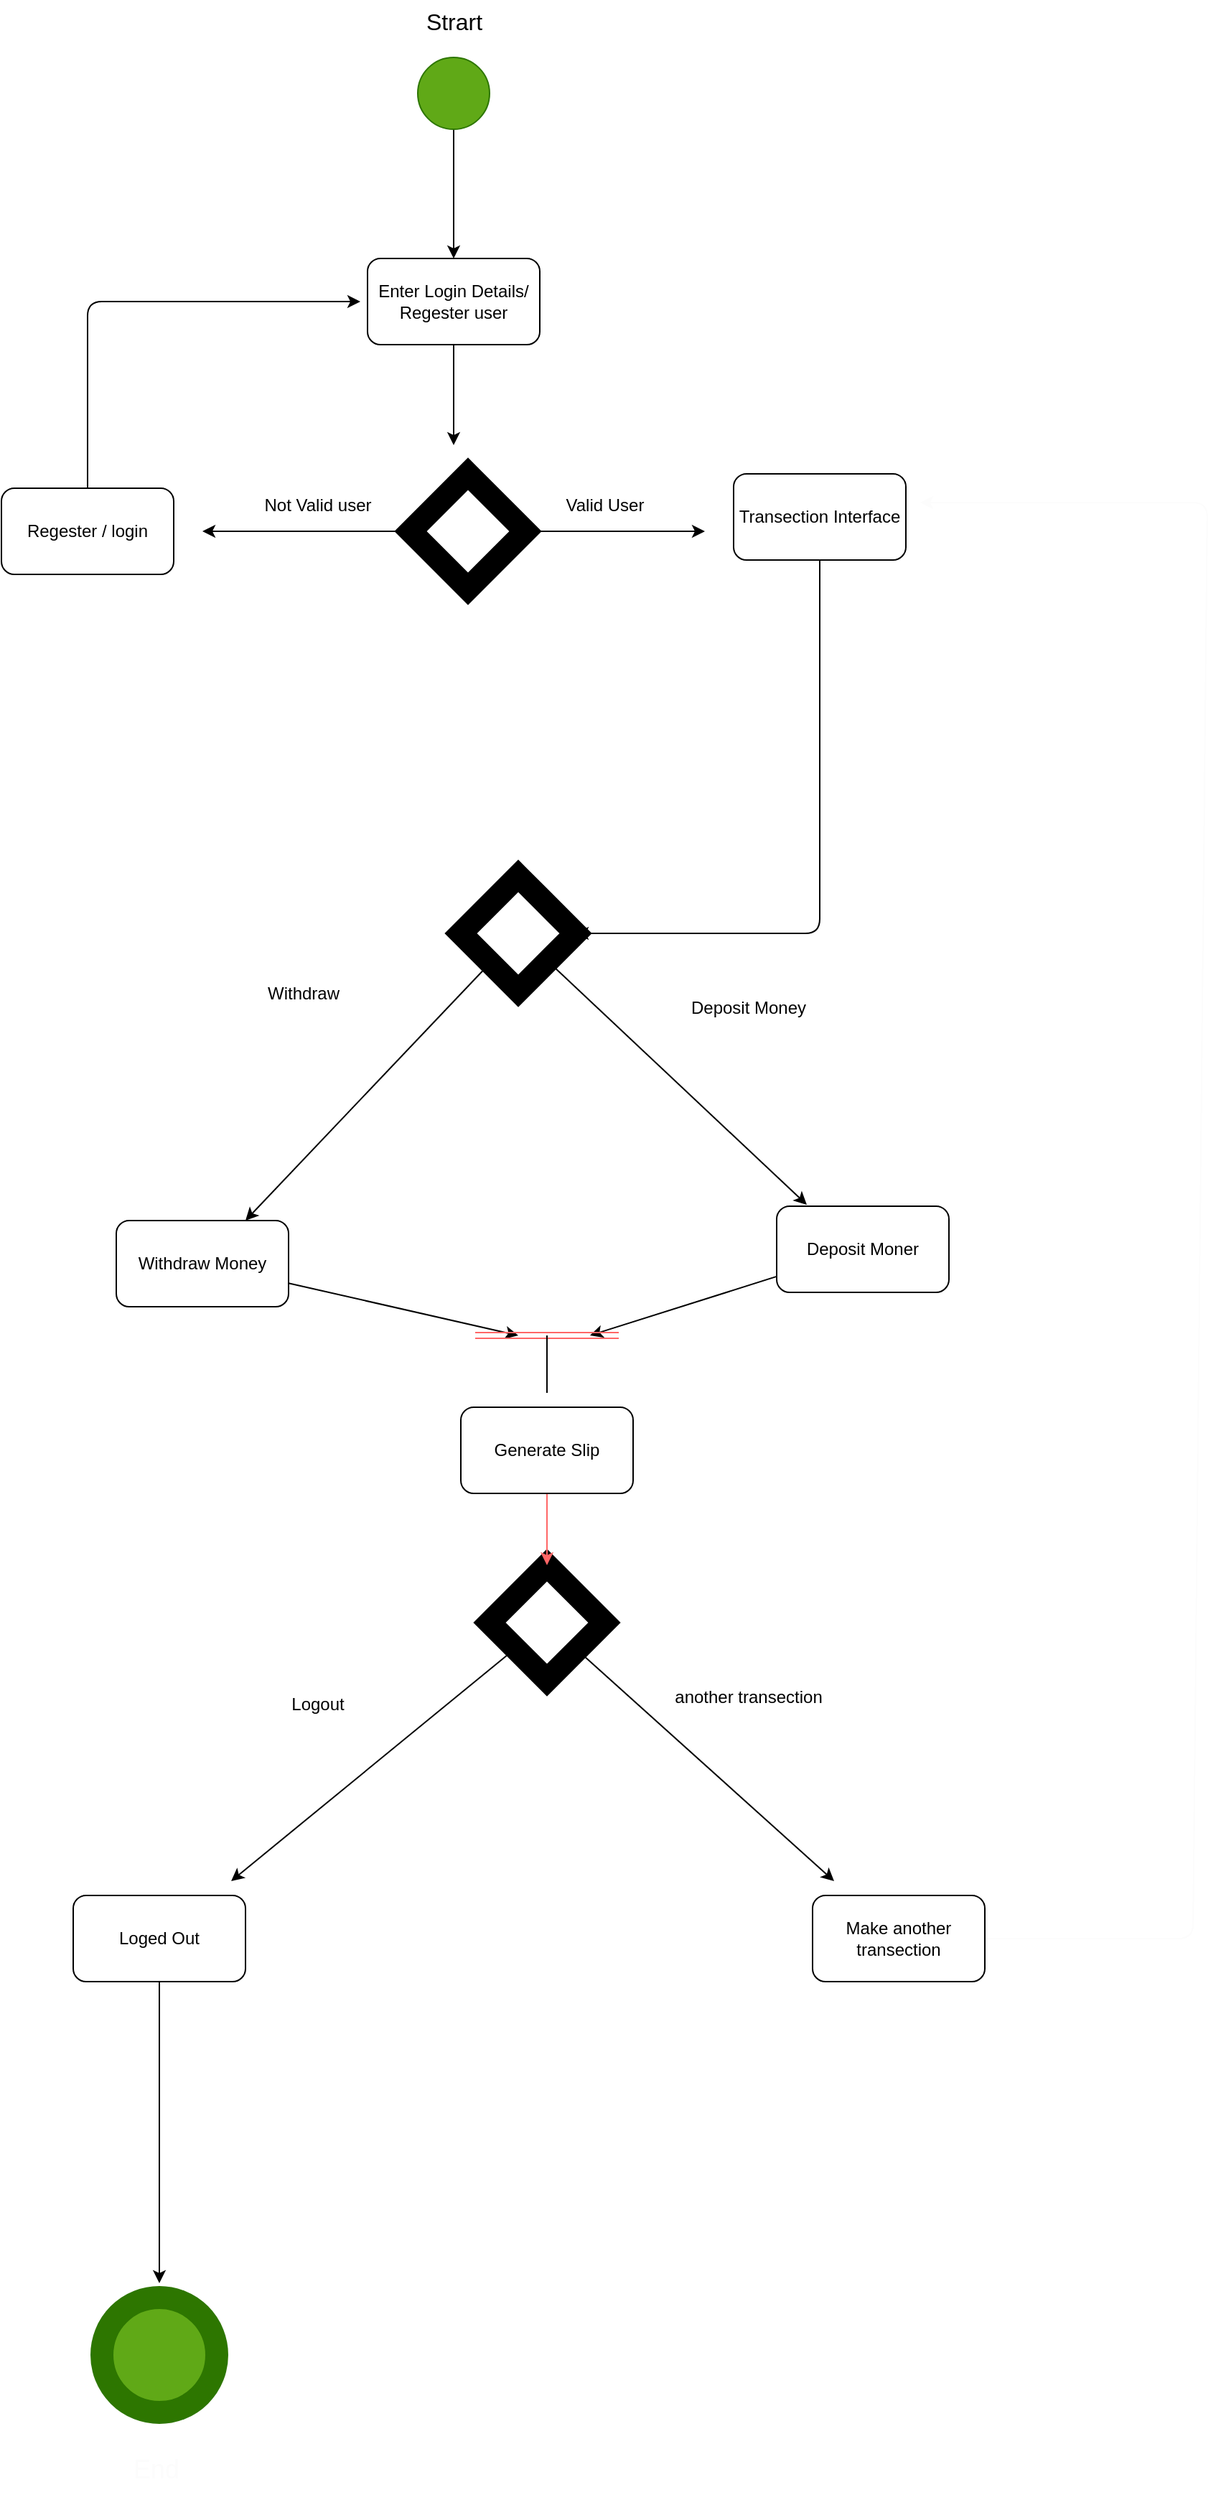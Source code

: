 <mxfile>
    <diagram id="4xQPf5nliKBcf_Qfy6Br" name="Page-1">
        <mxGraphModel dx="601" dy="682" grid="1" gridSize="10" guides="1" tooltips="1" connect="1" arrows="1" fold="1" page="1" pageScale="1" pageWidth="850" pageHeight="1100" math="0" shadow="0">
            <root>
                <mxCell id="0"/>
                <mxCell id="1" parent="0"/>
                <mxCell id="24" style="edgeStyle=none;html=1;exitX=0.5;exitY=1;exitDx=0;exitDy=0;fontSize=31;" parent="1" source="2" edge="1">
                    <mxGeometry relative="1" as="geometry">
                        <mxPoint x="435" y="310" as="targetPoint"/>
                    </mxGeometry>
                </mxCell>
                <mxCell id="2" value="Enter Login Details/ Regester user" style="rounded=1;whiteSpace=wrap;html=1;" parent="1" vertex="1">
                    <mxGeometry x="375" y="180" width="120" height="60" as="geometry"/>
                </mxCell>
                <mxCell id="33" style="edgeStyle=none;html=1;fontSize=12;" parent="1" source="3" target="34" edge="1">
                    <mxGeometry relative="1" as="geometry">
                        <mxPoint x="550" y="650" as="targetPoint"/>
                        <Array as="points">
                            <mxPoint x="690" y="650"/>
                        </Array>
                    </mxGeometry>
                </mxCell>
                <mxCell id="3" value="Transection Interface" style="rounded=1;whiteSpace=wrap;html=1;" parent="1" vertex="1">
                    <mxGeometry x="630" y="330" width="120" height="60" as="geometry"/>
                </mxCell>
                <mxCell id="59" style="edgeStyle=none;html=1;" parent="1" source="4" edge="1">
                    <mxGeometry relative="1" as="geometry">
                        <mxPoint x="370" y="210" as="targetPoint"/>
                        <Array as="points">
                            <mxPoint x="180" y="210"/>
                        </Array>
                    </mxGeometry>
                </mxCell>
                <mxCell id="4" value="Regester / login" style="rounded=1;whiteSpace=wrap;html=1;" parent="1" vertex="1">
                    <mxGeometry x="120" y="340" width="120" height="60" as="geometry"/>
                </mxCell>
                <mxCell id="45" style="edgeStyle=none;html=1;fontSize=12;" parent="1" source="6" edge="1">
                    <mxGeometry relative="1" as="geometry">
                        <mxPoint x="480" y="930" as="targetPoint"/>
                    </mxGeometry>
                </mxCell>
                <mxCell id="6" value="Withdraw Money" style="rounded=1;whiteSpace=wrap;html=1;" parent="1" vertex="1">
                    <mxGeometry x="200" y="850" width="120" height="60" as="geometry"/>
                </mxCell>
                <mxCell id="62" style="edgeStyle=none;html=1;" parent="1" source="7" edge="1">
                    <mxGeometry relative="1" as="geometry">
                        <mxPoint x="530" y="930" as="targetPoint"/>
                    </mxGeometry>
                </mxCell>
                <mxCell id="7" value="Deposit Moner" style="rounded=1;whiteSpace=wrap;html=1;" parent="1" vertex="1">
                    <mxGeometry x="660" y="840" width="120" height="60" as="geometry"/>
                </mxCell>
                <mxCell id="67" style="edgeStyle=none;html=1;strokeColor=#FCFCFC;" parent="1" source="8" edge="1">
                    <mxGeometry relative="1" as="geometry">
                        <mxPoint x="760" y="350" as="targetPoint"/>
                        <Array as="points">
                            <mxPoint x="950" y="1350"/>
                            <mxPoint x="960" y="350"/>
                        </Array>
                    </mxGeometry>
                </mxCell>
                <mxCell id="8" value="Make another transection" style="rounded=1;whiteSpace=wrap;html=1;" parent="1" vertex="1">
                    <mxGeometry x="685" y="1320" width="120" height="60" as="geometry"/>
                </mxCell>
                <mxCell id="52" style="edgeStyle=none;html=1;fontSize=12;" parent="1" source="9" edge="1">
                    <mxGeometry relative="1" as="geometry">
                        <mxPoint x="230" y="1590" as="targetPoint"/>
                    </mxGeometry>
                </mxCell>
                <mxCell id="9" value="Loged Out" style="rounded=1;whiteSpace=wrap;html=1;" parent="1" vertex="1">
                    <mxGeometry x="170" y="1320" width="120" height="60" as="geometry"/>
                </mxCell>
                <mxCell id="16" style="edgeStyle=none;html=1;entryX=0.5;entryY=0;entryDx=0;entryDy=0;" parent="1" source="15" target="2" edge="1">
                    <mxGeometry relative="1" as="geometry">
                        <mxPoint x="435" y="140" as="targetPoint"/>
                    </mxGeometry>
                </mxCell>
                <mxCell id="15" value="" style="ellipse;whiteSpace=wrap;html=1;aspect=fixed;fillColor=#60a917;fontColor=#ffffff;strokeColor=#2D7600;labelBackgroundColor=none;" parent="1" vertex="1">
                    <mxGeometry x="410" y="40" width="50" height="50" as="geometry"/>
                </mxCell>
                <mxCell id="17" value="Strart" style="text;html=1;align=center;verticalAlign=middle;resizable=0;points=[];autosize=1;strokeColor=none;fillColor=none;fontSize=16;" parent="1" vertex="1">
                    <mxGeometry x="405" width="60" height="30" as="geometry"/>
                </mxCell>
                <mxCell id="25" style="edgeStyle=none;html=1;fontSize=31;" parent="1" source="23" edge="1">
                    <mxGeometry relative="1" as="geometry">
                        <mxPoint x="260" y="370" as="targetPoint"/>
                    </mxGeometry>
                </mxCell>
                <mxCell id="27" style="edgeStyle=none;html=1;fontSize=31;" parent="1" source="23" edge="1">
                    <mxGeometry relative="1" as="geometry">
                        <mxPoint x="610" y="370" as="targetPoint"/>
                    </mxGeometry>
                </mxCell>
                <mxCell id="23" value="" style="rhombus;whiteSpace=wrap;html=1;labelBackgroundColor=#FCFCFC;strokeWidth=16;fontSize=31;" parent="1" vertex="1">
                    <mxGeometry x="405" y="330" width="80" height="80" as="geometry"/>
                </mxCell>
                <mxCell id="28" value="&lt;span style=&quot;font-size: 12px;&quot;&gt;Valid User&lt;/span&gt;" style="text;html=1;align=center;verticalAlign=middle;resizable=0;points=[];autosize=1;strokeColor=none;fillColor=none;fontSize=31;" parent="1" vertex="1">
                    <mxGeometry x="500" y="320" width="80" height="50" as="geometry"/>
                </mxCell>
                <mxCell id="29" value="&lt;span style=&quot;font-size: 12px;&quot;&gt;Not Valid user&lt;/span&gt;" style="text;html=1;align=center;verticalAlign=middle;resizable=0;points=[];autosize=1;strokeColor=none;fillColor=none;fontSize=31;" parent="1" vertex="1">
                    <mxGeometry x="290" y="320" width="100" height="50" as="geometry"/>
                </mxCell>
                <mxCell id="36" style="edgeStyle=none;html=1;entryX=0.175;entryY=-0.017;entryDx=0;entryDy=0;entryPerimeter=0;fontSize=12;" parent="1" source="34" target="7" edge="1">
                    <mxGeometry relative="1" as="geometry"/>
                </mxCell>
                <mxCell id="37" style="edgeStyle=none;html=1;entryX=0.75;entryY=0;entryDx=0;entryDy=0;fontSize=12;" parent="1" source="34" target="6" edge="1">
                    <mxGeometry relative="1" as="geometry"/>
                </mxCell>
                <mxCell id="34" value="" style="rhombus;whiteSpace=wrap;html=1;labelBackgroundColor=#FCFCFC;strokeWidth=16;fontSize=12;" parent="1" vertex="1">
                    <mxGeometry x="440" y="610" width="80" height="80" as="geometry"/>
                </mxCell>
                <mxCell id="39" value="&lt;span style=&quot;font-size: 12px;&quot;&gt;Withdraw&lt;/span&gt;" style="text;html=1;align=center;verticalAlign=middle;resizable=0;points=[];autosize=1;strokeColor=none;fillColor=none;fontSize=31;" parent="1" vertex="1">
                    <mxGeometry x="295" y="660" width="70" height="50" as="geometry"/>
                </mxCell>
                <mxCell id="43" value="&lt;span style=&quot;font-size: 12px;&quot;&gt;Deposit Money&lt;/span&gt;" style="text;html=1;align=center;verticalAlign=middle;resizable=0;points=[];autosize=1;strokeColor=none;fillColor=none;fontSize=31;" parent="1" vertex="1">
                    <mxGeometry x="590" y="670" width="100" height="50" as="geometry"/>
                </mxCell>
                <mxCell id="47" style="edgeStyle=none;html=1;fontSize=12;" parent="1" source="46" edge="1">
                    <mxGeometry relative="1" as="geometry">
                        <mxPoint x="280" y="1310" as="targetPoint"/>
                    </mxGeometry>
                </mxCell>
                <mxCell id="48" style="edgeStyle=none;html=1;fontSize=12;" parent="1" source="46" edge="1">
                    <mxGeometry relative="1" as="geometry">
                        <mxPoint x="700" y="1310" as="targetPoint"/>
                    </mxGeometry>
                </mxCell>
                <mxCell id="46" value="" style="rhombus;whiteSpace=wrap;html=1;labelBackgroundColor=#FCFCFC;strokeWidth=16;fontSize=12;direction=south;" parent="1" vertex="1">
                    <mxGeometry x="460" y="1090" width="80" height="80" as="geometry"/>
                </mxCell>
                <mxCell id="53" value="" style="ellipse;whiteSpace=wrap;html=1;aspect=fixed;labelBackgroundColor=#FCFCFC;strokeWidth=16;fontSize=12;fillColor=#60a917;fontColor=#ffffff;strokeColor=#2D7600;" parent="1" vertex="1">
                    <mxGeometry x="190" y="1600" width="80" height="80" as="geometry"/>
                </mxCell>
                <mxCell id="54" value="&lt;span style=&quot;font-size: 12px;&quot;&gt;Logout&lt;/span&gt;" style="text;html=1;align=center;verticalAlign=middle;resizable=0;points=[];autosize=1;strokeColor=none;fillColor=none;fontSize=31;" parent="1" vertex="1">
                    <mxGeometry x="310" y="1155" width="60" height="50" as="geometry"/>
                </mxCell>
                <mxCell id="57" value="&lt;span style=&quot;font-size: 12px;&quot;&gt;another transection&lt;/span&gt;" style="text;html=1;align=center;verticalAlign=middle;resizable=0;points=[];autosize=1;strokeColor=none;fillColor=none;fontSize=31;" parent="1" vertex="1">
                    <mxGeometry x="575" y="1150" width="130" height="50" as="geometry"/>
                </mxCell>
                <mxCell id="58" value="End&amp;nbsp;" style="text;html=1;align=center;verticalAlign=middle;resizable=0;points=[];autosize=1;strokeColor=none;fillColor=none;fontSize=18;fontColor=#FCFCFC;" parent="1" vertex="1">
                    <mxGeometry x="200" y="1700" width="60" height="40" as="geometry"/>
                </mxCell>
                <mxCell id="64" value="" style="edgeStyle=none;html=1;strokeColor=#FF6666;" parent="1" source="60" target="46" edge="1">
                    <mxGeometry relative="1" as="geometry"/>
                </mxCell>
                <mxCell id="60" value="Generate Slip" style="rounded=1;whiteSpace=wrap;html=1;" parent="1" vertex="1">
                    <mxGeometry x="440" y="980" width="120" height="60" as="geometry"/>
                </mxCell>
                <mxCell id="61" value="" style="shape=link;html=1;strokeColor=#FF6666;" parent="1" edge="1">
                    <mxGeometry width="100" relative="1" as="geometry">
                        <mxPoint x="450" y="930" as="sourcePoint"/>
                        <mxPoint x="550" y="930" as="targetPoint"/>
                    </mxGeometry>
                </mxCell>
                <mxCell id="63" value="" style="endArrow=none;html=1;" parent="1" edge="1">
                    <mxGeometry width="50" height="50" relative="1" as="geometry">
                        <mxPoint x="500" y="970" as="sourcePoint"/>
                        <mxPoint x="500" y="930" as="targetPoint"/>
                    </mxGeometry>
                </mxCell>
            </root>
        </mxGraphModel>
    </diagram>
</mxfile>